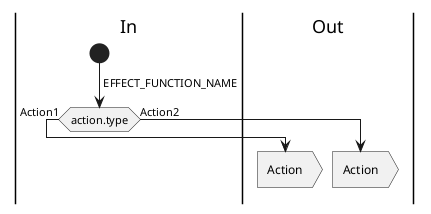 @startuml
|In|
start
-> EFFECT_FUNCTION_NAME;
if (action.type) then (Action1)
  |Out|
  :Action>
else (Action2)
  :Action>
endif
detach
@enduml
